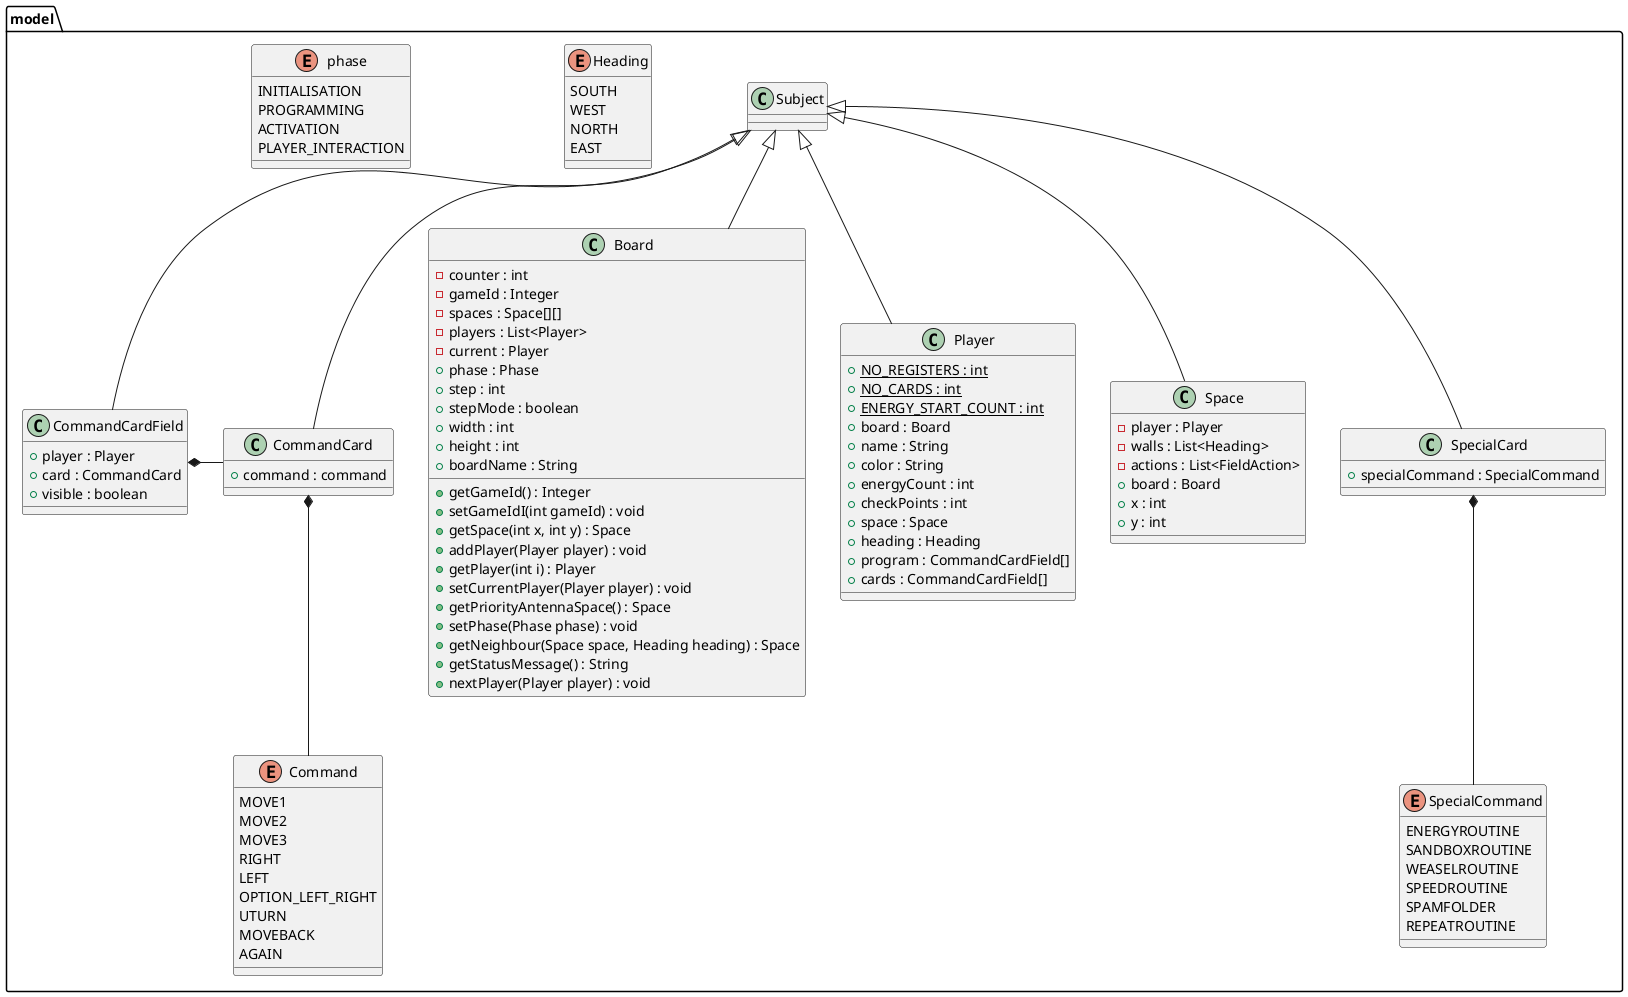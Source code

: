 @startuml
Package model{
 class Board extends Subject{
   -counter : int
   -gameId : Integer
   -spaces : Space[][]
   -players : List<Player>
   -current : Player
   +phase : Phase
   +step : int
   +stepMode : boolean
   +width : int
   +height : int
   +boardName : String

   +getGameId() : Integer
   +setGameIdI(int gameId) : void
   +getSpace(int x, int y) : Space
   +addPlayer(Player player) : void
   +getPlayer(int i) : Player
   +setCurrentPlayer(Player player) : void
   +getPriorityAntennaSpace() : Space
   +setPhase(Phase phase) : void
   +getNeighbour(Space space, Heading heading) : Space
   +getStatusMessage() : String
   +nextPlayer(Player player) : void
 }
 class CommandCard extends Subject{
   +command : command
 }
 class CommandCardField extends Subject{
   +player : Player
   +card : CommandCard
   +visible : boolean
 }
 class Player extends Subject{
   {Static} +NO_REGISTERS : int
   {Static} +NO_CARDS : int
   {Static} +ENERGY_START_COUNT : int
   +board : Board
   +name : String
   +color : String
   +energyCount : int
   +checkPoints : int
   +space : Space
   +heading : Heading
   +program : CommandCardField[]
   +cards : CommandCardField[]
 }
 class Space extends Subject{
   -player : Player
   -walls : List<Heading>
   -actions : List<FieldAction>
   +board : Board
   +x : int
   +y : int

 }
 class SpecialCard extends Subject{
   +specialCommand : SpecialCommand
 }
 enum Command{
   MOVE1
   MOVE2
   MOVE3
   RIGHT
   LEFT
   OPTION_LEFT_RIGHT
   UTURN
   MOVEBACK
   AGAIN
 }
 enum Heading{
  SOUTH
  WEST
  NORTH
  EAST
 }
 enum phase{
   INITIALISATION
   PROGRAMMING
   ACTIVATION
   PLAYER_INTERACTION
 }
 enum SpecialCommand{
    ENERGYROUTINE
    SANDBOXROUTINE
    WEASELROUTINE
    SPEEDROUTINE
    SPAMFOLDER
    REPEATROUTINE
 }

SpecialCard *-- SpecialCommand
CommandCard *-- Command
CommandCardField *- CommandCard

}

@enduml